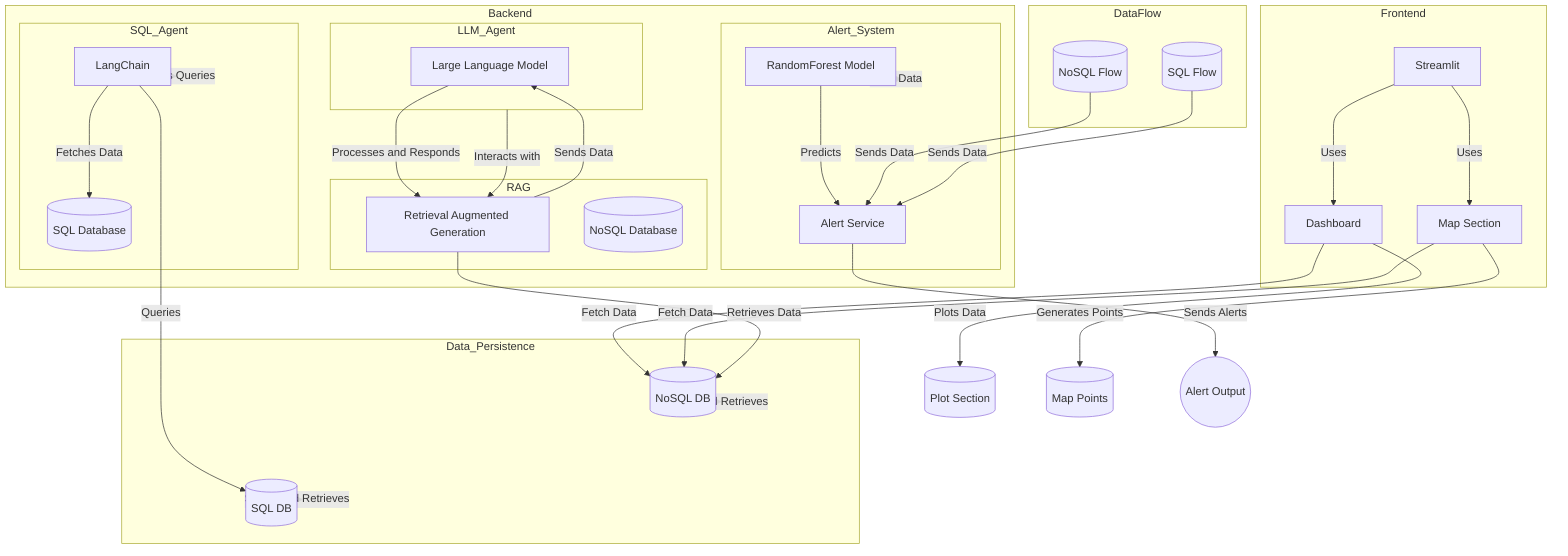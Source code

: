 graph TD;
    subgraph Frontend
        Streamlit[Streamlit]
        Dashboard[Dashboard]
        MapSection[Map Section]
    end

    subgraph Backend
        subgraph LLM_Agent
            LLM[Large Language Model]
        end

        subgraph RAG
            RAG_Process[Retrieval Augmented Generation]
            NoSQL_DB[(NoSQL Database)]
        end

        subgraph SQL_Agent
            LangChain_Process[LangChain]
            SQL_DB[(SQL Database)]
        end

        subgraph Alert_System
            RandomForest[RandomForest Model]
            Alert_Service[Alert Service]
        end
    end

    subgraph Data_Persistence
        NoSQL_DataBase[(NoSQL DB)]
        SQL_DataBase[(SQL DB)]
    end

    subgraph DataFlow
        NoSQL_Flow[(NoSQL Flow)]
        SQL_Flow[(SQL Flow)]
    end

    Streamlit --> |Uses| Dashboard
    Streamlit --> |Uses| MapSection

    Dashboard --> |Fetch Data| NoSQL_DataBase
    Dashboard --> |Plots Data| PlotSection[(Plot Section)]
    MapSection --> |Fetch Data| NoSQL_DataBase
    MapSection --> |Generates Points| MapPoints[(Map Points)]

    LLM_Agent --> |Interacts with| RAG_Process
    RAG_Process --> |Retrieves Data| NoSQL_DataBase
    RAG_Process --> |Sends Data| LLM
    LLM --> |Processes and Responds| RAG_Process

    SQL_Agent --> |Executes Queries| LangChain_Process
    LangChain_Process --> |Queries| SQL_DataBase
    LangChain_Process --> |Fetches Data| SQL_DB

    Alert_System --> |Uses Data| RandomForest
    RandomForest --> |Predicts| Alert_Service
    Alert_Service --> |Sends Alerts| AlertOutput((Alert Output))

    NoSQL_Flow --> |Sends Data| Alert_Service
    SQL_Flow --> |Sends Data| Alert_Service

    Data_Persistence --> |Stores and Retrieves| NoSQL_DataBase
    Data_Persistence --> |Stores and Retrieves| SQL_DataBase